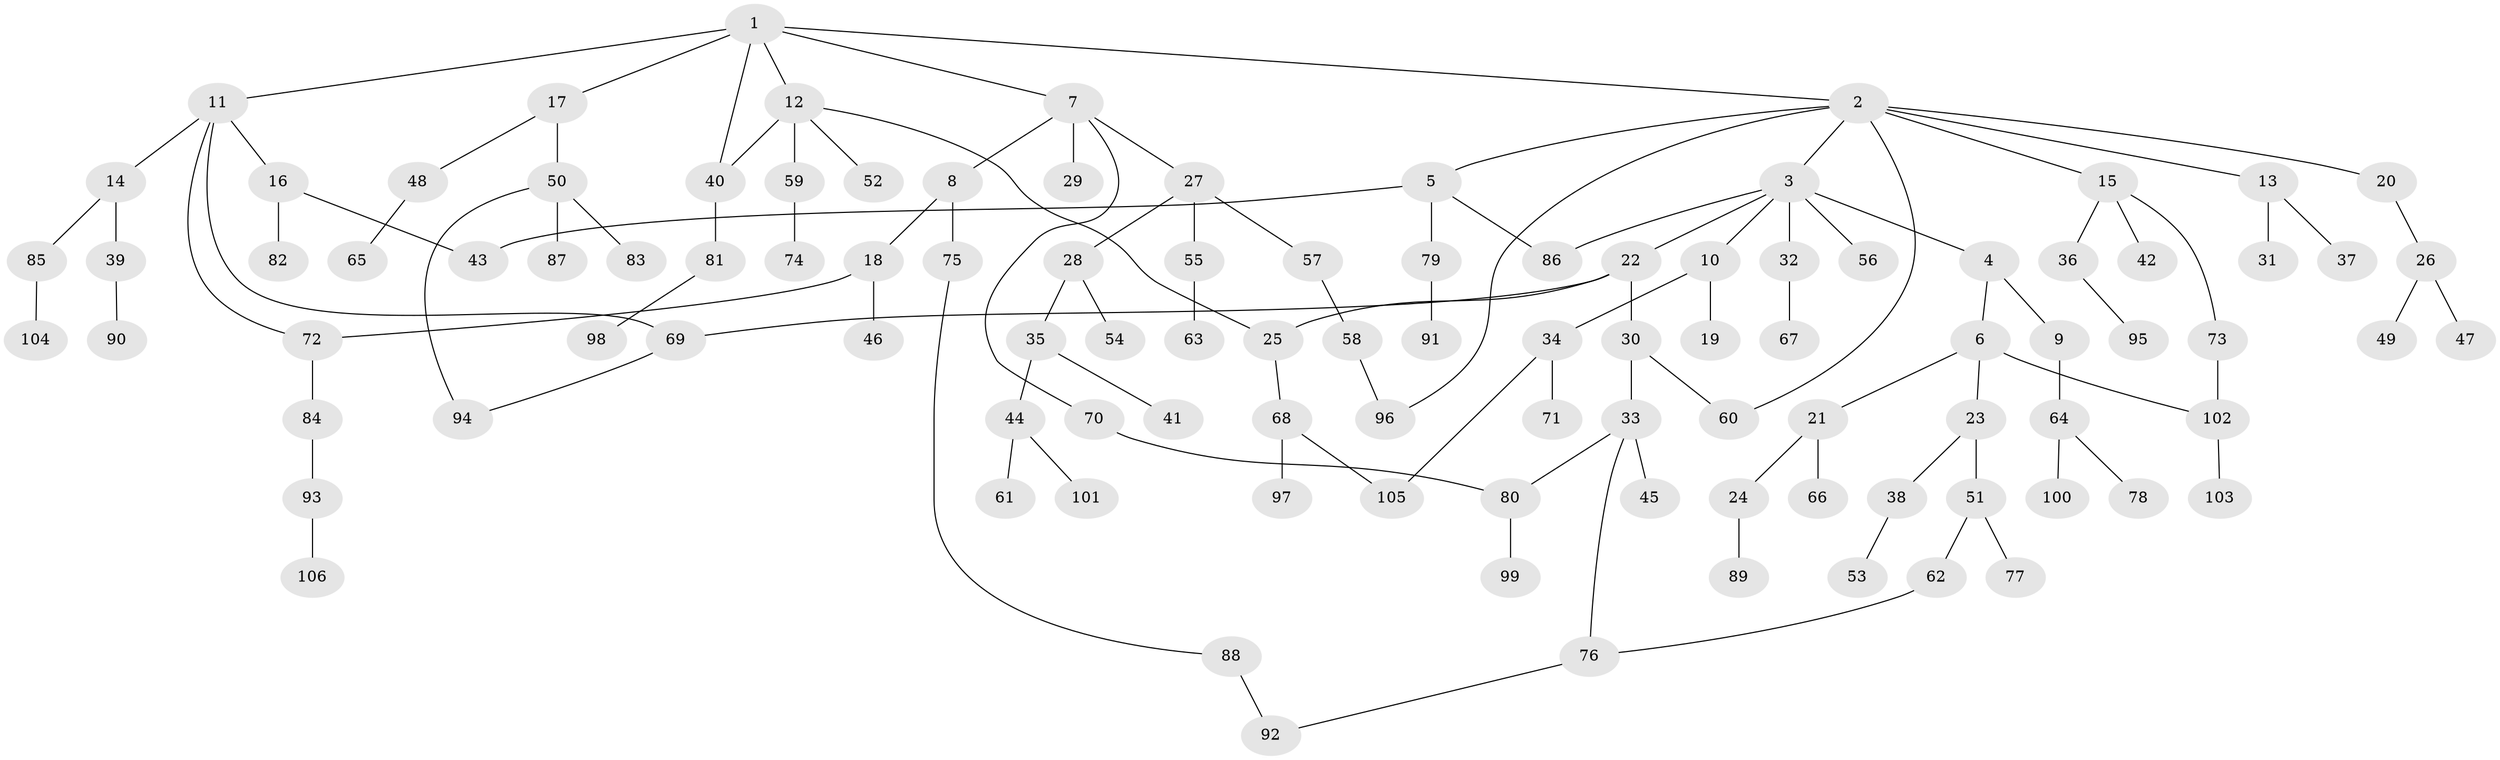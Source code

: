 // coarse degree distribution, {12: 0.014285714285714285, 7: 0.014285714285714285, 3: 0.17142857142857143, 4: 0.05714285714285714, 5: 0.05714285714285714, 6: 0.02857142857142857, 2: 0.24285714285714285, 1: 0.4142857142857143}
// Generated by graph-tools (version 1.1) at 2025/23/03/03/25 07:23:32]
// undirected, 106 vertices, 119 edges
graph export_dot {
graph [start="1"]
  node [color=gray90,style=filled];
  1;
  2;
  3;
  4;
  5;
  6;
  7;
  8;
  9;
  10;
  11;
  12;
  13;
  14;
  15;
  16;
  17;
  18;
  19;
  20;
  21;
  22;
  23;
  24;
  25;
  26;
  27;
  28;
  29;
  30;
  31;
  32;
  33;
  34;
  35;
  36;
  37;
  38;
  39;
  40;
  41;
  42;
  43;
  44;
  45;
  46;
  47;
  48;
  49;
  50;
  51;
  52;
  53;
  54;
  55;
  56;
  57;
  58;
  59;
  60;
  61;
  62;
  63;
  64;
  65;
  66;
  67;
  68;
  69;
  70;
  71;
  72;
  73;
  74;
  75;
  76;
  77;
  78;
  79;
  80;
  81;
  82;
  83;
  84;
  85;
  86;
  87;
  88;
  89;
  90;
  91;
  92;
  93;
  94;
  95;
  96;
  97;
  98;
  99;
  100;
  101;
  102;
  103;
  104;
  105;
  106;
  1 -- 2;
  1 -- 7;
  1 -- 11;
  1 -- 12;
  1 -- 17;
  1 -- 40;
  2 -- 3;
  2 -- 5;
  2 -- 13;
  2 -- 15;
  2 -- 20;
  2 -- 60;
  2 -- 96;
  3 -- 4;
  3 -- 10;
  3 -- 22;
  3 -- 32;
  3 -- 56;
  3 -- 86;
  4 -- 6;
  4 -- 9;
  5 -- 79;
  5 -- 86;
  5 -- 43;
  6 -- 21;
  6 -- 23;
  6 -- 102;
  7 -- 8;
  7 -- 27;
  7 -- 29;
  7 -- 70;
  8 -- 18;
  8 -- 75;
  9 -- 64;
  10 -- 19;
  10 -- 34;
  11 -- 14;
  11 -- 16;
  11 -- 69;
  11 -- 72;
  12 -- 25;
  12 -- 52;
  12 -- 59;
  12 -- 40;
  13 -- 31;
  13 -- 37;
  14 -- 39;
  14 -- 85;
  15 -- 36;
  15 -- 42;
  15 -- 73;
  16 -- 43;
  16 -- 82;
  17 -- 48;
  17 -- 50;
  18 -- 46;
  18 -- 72;
  20 -- 26;
  21 -- 24;
  21 -- 66;
  22 -- 30;
  22 -- 69;
  22 -- 25;
  23 -- 38;
  23 -- 51;
  24 -- 89;
  25 -- 68;
  26 -- 47;
  26 -- 49;
  27 -- 28;
  27 -- 55;
  27 -- 57;
  28 -- 35;
  28 -- 54;
  30 -- 33;
  30 -- 60;
  32 -- 67;
  33 -- 45;
  33 -- 80;
  33 -- 76;
  34 -- 71;
  34 -- 105;
  35 -- 41;
  35 -- 44;
  36 -- 95;
  38 -- 53;
  39 -- 90;
  40 -- 81;
  44 -- 61;
  44 -- 101;
  48 -- 65;
  50 -- 83;
  50 -- 87;
  50 -- 94;
  51 -- 62;
  51 -- 77;
  55 -- 63;
  57 -- 58;
  58 -- 96;
  59 -- 74;
  62 -- 76;
  64 -- 78;
  64 -- 100;
  68 -- 97;
  68 -- 105;
  69 -- 94;
  70 -- 80;
  72 -- 84;
  73 -- 102;
  75 -- 88;
  76 -- 92;
  79 -- 91;
  80 -- 99;
  81 -- 98;
  84 -- 93;
  85 -- 104;
  88 -- 92;
  93 -- 106;
  102 -- 103;
}
